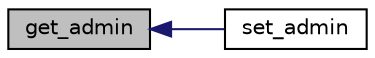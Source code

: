 digraph "get_admin"
{
  edge [fontname="Helvetica",fontsize="10",labelfontname="Helvetica",labelfontsize="10"];
  node [fontname="Helvetica",fontsize="10",shape=record];
  rankdir="LR";
  Node5 [label="get_admin",height=0.2,width=0.4,color="black", fillcolor="grey75", style="filled", fontcolor="black"];
  Node5 -> Node6 [dir="back",color="midnightblue",fontsize="10",style="solid"];
  Node6 [label="set_admin",height=0.2,width=0.4,color="black", fillcolor="white", style="filled",URL="$class_class_setor.html#ab31da576d6d4983080ed6ed0cc9d2ed2",tooltip="Definir se o Setor é do tipo Administrador. "];
}
